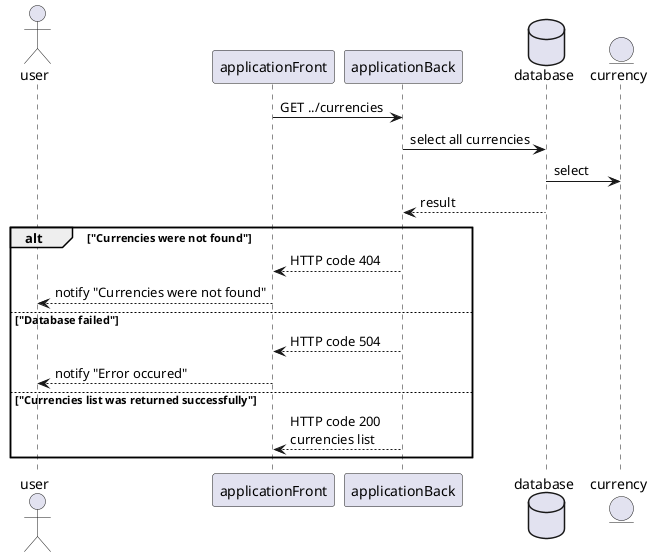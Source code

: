 @startuml "Get list of all currencies sequence diagram"
skinparam topurl https://github.com/dimonar2186/jobHunter/tree/master/srs/algorithms/
skinparam sequenceReferenceBackgroundColor yellow

    actor "user" as user
    participant "applicationFront" as front
    participant "applicationBack" as back
    database "database" as db
    entity "currency" as currency

    front -> back : GET ../currencies
    back -> db : select all currencies
    db -> currency : select
    db --> back : result

    alt "Currencies were not found"
        back --> front : HTTP code 404
        front --> user : notify "Currencies were not found"
    else "Database failed"
        back --> front : HTTP code 504
        front --> user : notify "Error occured"
    else "Currencies list was returned successfully"
        back --> front : HTTP code 200 \ncurrencies list
    end

@enduml